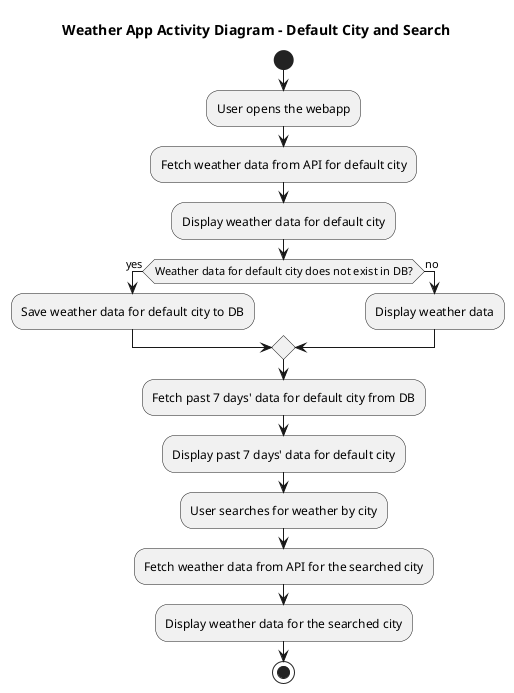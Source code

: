 @startuml
title Weather App Activity Diagram - Default City and Search

start

:User opens the webapp;
:Fetch weather data from API for default city;
:Display weather data for default city;

if (Weather data for default city does not exist in DB?) then (yes)
    :Save weather data for default city to DB;
else (no)
    :Display weather data;
endif

:Fetch past 7 days' data for default city from DB;
:Display past 7 days' data for default city;

:User searches for weather by city;
:Fetch weather data from API for the searched city;
:Display weather data for the searched city;

stop

@enduml
